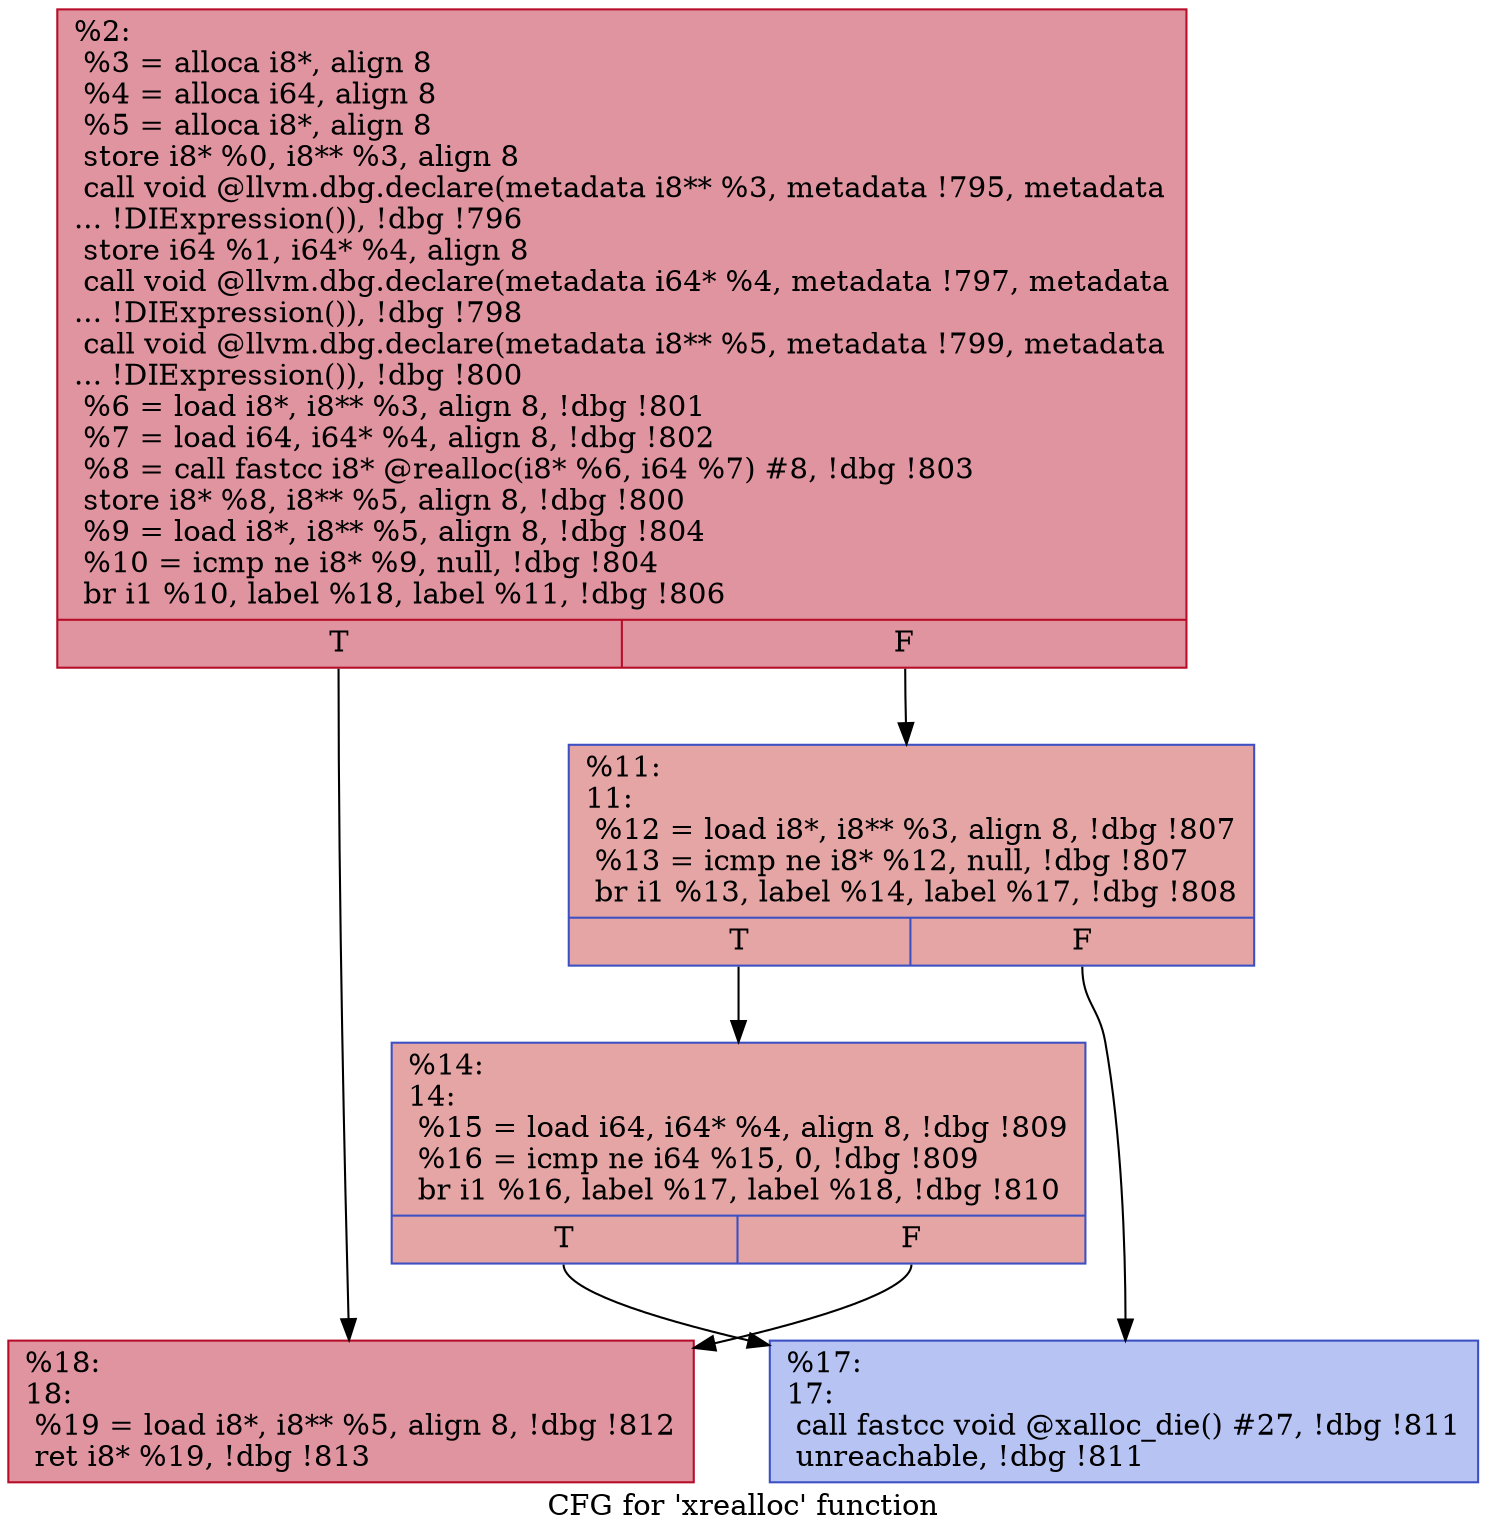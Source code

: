 digraph "CFG for 'xrealloc' function" {
	label="CFG for 'xrealloc' function";

	Node0x2312290 [shape=record,color="#b70d28ff", style=filled, fillcolor="#b70d2870",label="{%2:\l  %3 = alloca i8*, align 8\l  %4 = alloca i64, align 8\l  %5 = alloca i8*, align 8\l  store i8* %0, i8** %3, align 8\l  call void @llvm.dbg.declare(metadata i8** %3, metadata !795, metadata\l... !DIExpression()), !dbg !796\l  store i64 %1, i64* %4, align 8\l  call void @llvm.dbg.declare(metadata i64* %4, metadata !797, metadata\l... !DIExpression()), !dbg !798\l  call void @llvm.dbg.declare(metadata i8** %5, metadata !799, metadata\l... !DIExpression()), !dbg !800\l  %6 = load i8*, i8** %3, align 8, !dbg !801\l  %7 = load i64, i64* %4, align 8, !dbg !802\l  %8 = call fastcc i8* @realloc(i8* %6, i64 %7) #8, !dbg !803\l  store i8* %8, i8** %5, align 8, !dbg !800\l  %9 = load i8*, i8** %5, align 8, !dbg !804\l  %10 = icmp ne i8* %9, null, !dbg !804\l  br i1 %10, label %18, label %11, !dbg !806\l|{<s0>T|<s1>F}}"];
	Node0x2312290:s0 -> Node0x23134a0;
	Node0x2312290:s1 -> Node0x23133b0;
	Node0x23133b0 [shape=record,color="#3d50c3ff", style=filled, fillcolor="#c5333470",label="{%11:\l11:                                               \l  %12 = load i8*, i8** %3, align 8, !dbg !807\l  %13 = icmp ne i8* %12, null, !dbg !807\l  br i1 %13, label %14, label %17, !dbg !808\l|{<s0>T|<s1>F}}"];
	Node0x23133b0:s0 -> Node0x2313400;
	Node0x23133b0:s1 -> Node0x2313450;
	Node0x2313400 [shape=record,color="#3d50c3ff", style=filled, fillcolor="#c5333470",label="{%14:\l14:                                               \l  %15 = load i64, i64* %4, align 8, !dbg !809\l  %16 = icmp ne i64 %15, 0, !dbg !809\l  br i1 %16, label %17, label %18, !dbg !810\l|{<s0>T|<s1>F}}"];
	Node0x2313400:s0 -> Node0x2313450;
	Node0x2313400:s1 -> Node0x23134a0;
	Node0x2313450 [shape=record,color="#3d50c3ff", style=filled, fillcolor="#5977e370",label="{%17:\l17:                                               \l  call fastcc void @xalloc_die() #27, !dbg !811\l  unreachable, !dbg !811\l}"];
	Node0x23134a0 [shape=record,color="#b70d28ff", style=filled, fillcolor="#b70d2870",label="{%18:\l18:                                               \l  %19 = load i8*, i8** %5, align 8, !dbg !812\l  ret i8* %19, !dbg !813\l}"];
}
